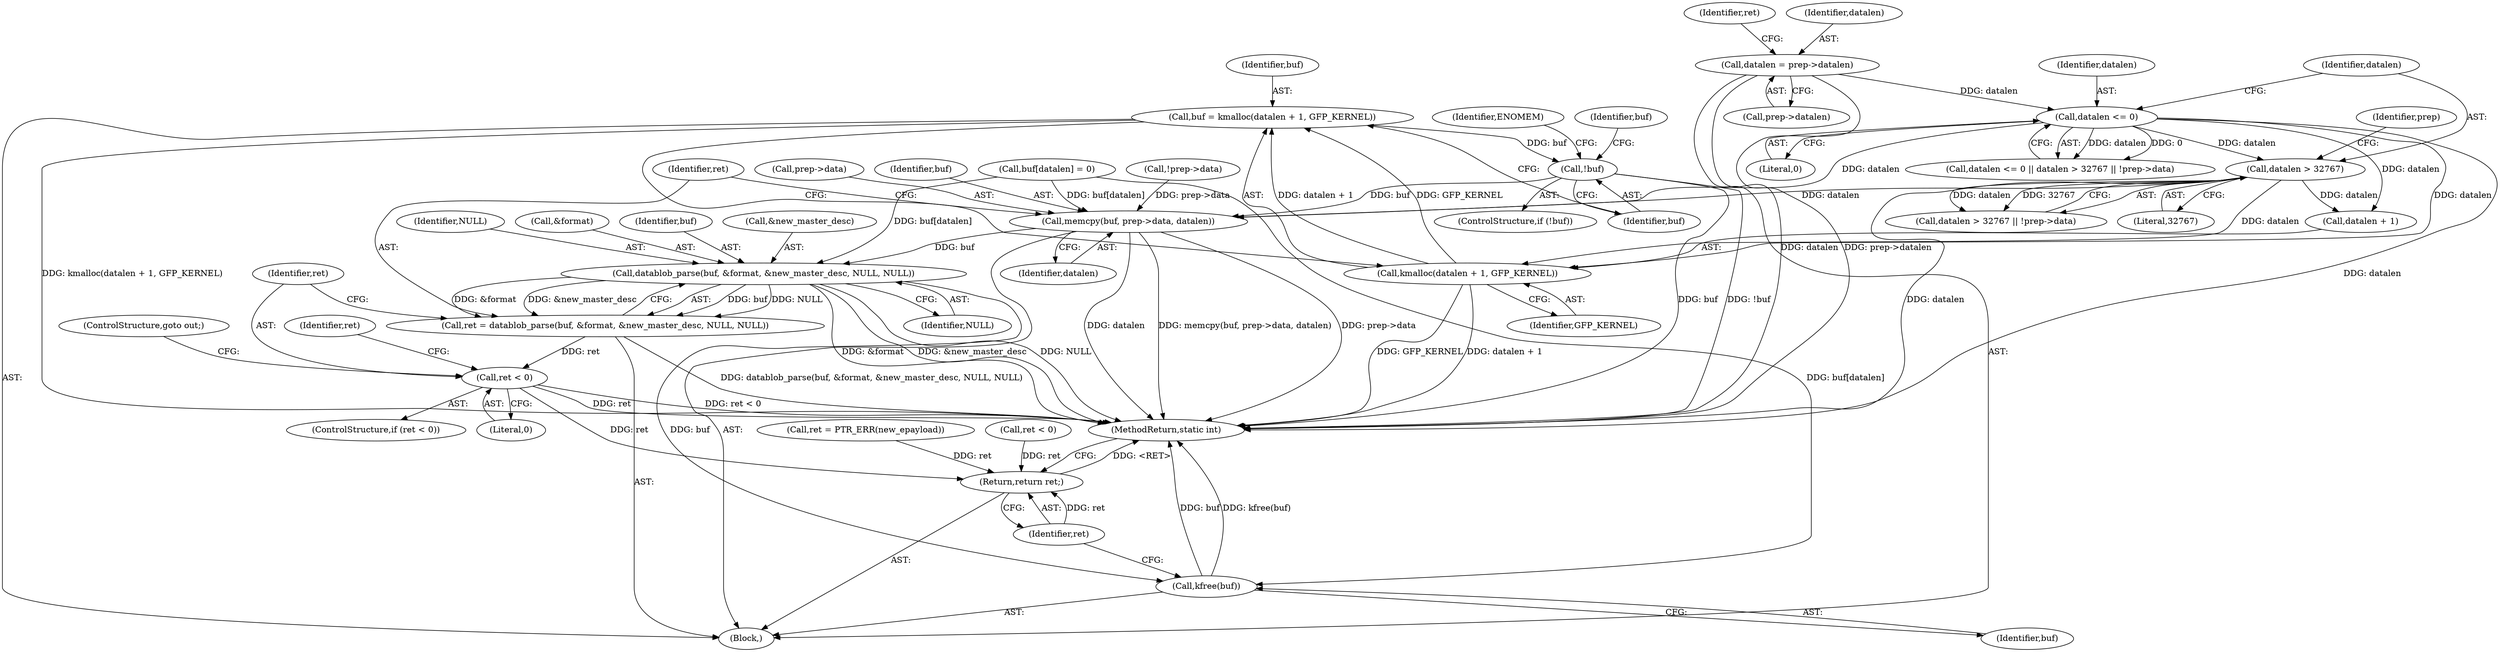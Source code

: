 digraph "0_linux_096fe9eaea40a17e125569f9e657e34cdb6d73bd@API" {
"1000160" [label="(Call,buf = kmalloc(datalen + 1, GFP_KERNEL))"];
"1000162" [label="(Call,kmalloc(datalen + 1, GFP_KERNEL))"];
"1000150" [label="(Call,datalen > 32767)"];
"1000146" [label="(Call,datalen <= 0)"];
"1000125" [label="(Call,datalen = prep->datalen)"];
"1000168" [label="(Call,!buf)"];
"1000178" [label="(Call,memcpy(buf, prep->data, datalen))"];
"1000186" [label="(Call,datablob_parse(buf, &format, &new_master_desc, NULL, NULL))"];
"1000184" [label="(Call,ret = datablob_parse(buf, &format, &new_master_desc, NULL, NULL))"];
"1000195" [label="(Call,ret < 0)"];
"1000270" [label="(Return,return ret;)"];
"1000268" [label="(Call,kfree(buf))"];
"1000153" [label="(Call,!prep->data)"];
"1000195" [label="(Call,ret < 0)"];
"1000186" [label="(Call,datablob_parse(buf, &format, &new_master_desc, NULL, NULL))"];
"1000271" [label="(Identifier,ret)"];
"1000125" [label="(Call,datalen = prep->datalen)"];
"1000146" [label="(Call,datalen <= 0)"];
"1000148" [label="(Literal,0)"];
"1000163" [label="(Call,datalen + 1)"];
"1000103" [label="(Block,)"];
"1000152" [label="(Literal,32767)"];
"1000194" [label="(ControlStructure,if (ret < 0))"];
"1000198" [label="(ControlStructure,goto out;)"];
"1000226" [label="(Call,ret = PTR_ERR(new_epayload))"];
"1000173" [label="(Call,buf[datalen] = 0)"];
"1000196" [label="(Identifier,ret)"];
"1000145" [label="(Call,datalen <= 0 || datalen > 32767 || !prep->data)"];
"1000187" [label="(Identifier,buf)"];
"1000197" [label="(Literal,0)"];
"1000151" [label="(Identifier,datalen)"];
"1000149" [label="(Call,datalen > 32767 || !prep->data)"];
"1000172" [label="(Identifier,ENOMEM)"];
"1000193" [label="(Identifier,NULL)"];
"1000167" [label="(ControlStructure,if (!buf))"];
"1000190" [label="(Call,&new_master_desc)"];
"1000270" [label="(Return,return ret;)"];
"1000150" [label="(Call,datalen > 32767)"];
"1000272" [label="(MethodReturn,static int)"];
"1000160" [label="(Call,buf = kmalloc(datalen + 1, GFP_KERNEL))"];
"1000127" [label="(Call,prep->datalen)"];
"1000155" [label="(Identifier,prep)"];
"1000185" [label="(Identifier,ret)"];
"1000200" [label="(Identifier,ret)"];
"1000169" [label="(Identifier,buf)"];
"1000183" [label="(Identifier,datalen)"];
"1000161" [label="(Identifier,buf)"];
"1000180" [label="(Call,prep->data)"];
"1000132" [label="(Identifier,ret)"];
"1000162" [label="(Call,kmalloc(datalen + 1, GFP_KERNEL))"];
"1000168" [label="(Call,!buf)"];
"1000175" [label="(Identifier,buf)"];
"1000269" [label="(Identifier,buf)"];
"1000184" [label="(Call,ret = datablob_parse(buf, &format, &new_master_desc, NULL, NULL))"];
"1000166" [label="(Identifier,GFP_KERNEL)"];
"1000192" [label="(Identifier,NULL)"];
"1000178" [label="(Call,memcpy(buf, prep->data, datalen))"];
"1000147" [label="(Identifier,datalen)"];
"1000179" [label="(Identifier,buf)"];
"1000126" [label="(Identifier,datalen)"];
"1000188" [label="(Call,&format)"];
"1000268" [label="(Call,kfree(buf))"];
"1000207" [label="(Call,ret < 0)"];
"1000160" -> "1000103"  [label="AST: "];
"1000160" -> "1000162"  [label="CFG: "];
"1000161" -> "1000160"  [label="AST: "];
"1000162" -> "1000160"  [label="AST: "];
"1000169" -> "1000160"  [label="CFG: "];
"1000160" -> "1000272"  [label="DDG: kmalloc(datalen + 1, GFP_KERNEL)"];
"1000162" -> "1000160"  [label="DDG: datalen + 1"];
"1000162" -> "1000160"  [label="DDG: GFP_KERNEL"];
"1000160" -> "1000168"  [label="DDG: buf"];
"1000162" -> "1000166"  [label="CFG: "];
"1000163" -> "1000162"  [label="AST: "];
"1000166" -> "1000162"  [label="AST: "];
"1000162" -> "1000272"  [label="DDG: GFP_KERNEL"];
"1000162" -> "1000272"  [label="DDG: datalen + 1"];
"1000150" -> "1000162"  [label="DDG: datalen"];
"1000146" -> "1000162"  [label="DDG: datalen"];
"1000150" -> "1000149"  [label="AST: "];
"1000150" -> "1000152"  [label="CFG: "];
"1000151" -> "1000150"  [label="AST: "];
"1000152" -> "1000150"  [label="AST: "];
"1000155" -> "1000150"  [label="CFG: "];
"1000149" -> "1000150"  [label="CFG: "];
"1000150" -> "1000272"  [label="DDG: datalen"];
"1000150" -> "1000149"  [label="DDG: datalen"];
"1000150" -> "1000149"  [label="DDG: 32767"];
"1000146" -> "1000150"  [label="DDG: datalen"];
"1000150" -> "1000163"  [label="DDG: datalen"];
"1000150" -> "1000178"  [label="DDG: datalen"];
"1000146" -> "1000145"  [label="AST: "];
"1000146" -> "1000148"  [label="CFG: "];
"1000147" -> "1000146"  [label="AST: "];
"1000148" -> "1000146"  [label="AST: "];
"1000151" -> "1000146"  [label="CFG: "];
"1000145" -> "1000146"  [label="CFG: "];
"1000146" -> "1000272"  [label="DDG: datalen"];
"1000146" -> "1000145"  [label="DDG: datalen"];
"1000146" -> "1000145"  [label="DDG: 0"];
"1000125" -> "1000146"  [label="DDG: datalen"];
"1000146" -> "1000163"  [label="DDG: datalen"];
"1000146" -> "1000178"  [label="DDG: datalen"];
"1000125" -> "1000103"  [label="AST: "];
"1000125" -> "1000127"  [label="CFG: "];
"1000126" -> "1000125"  [label="AST: "];
"1000127" -> "1000125"  [label="AST: "];
"1000132" -> "1000125"  [label="CFG: "];
"1000125" -> "1000272"  [label="DDG: datalen"];
"1000125" -> "1000272"  [label="DDG: prep->datalen"];
"1000168" -> "1000167"  [label="AST: "];
"1000168" -> "1000169"  [label="CFG: "];
"1000169" -> "1000168"  [label="AST: "];
"1000172" -> "1000168"  [label="CFG: "];
"1000175" -> "1000168"  [label="CFG: "];
"1000168" -> "1000272"  [label="DDG: !buf"];
"1000168" -> "1000272"  [label="DDG: buf"];
"1000168" -> "1000178"  [label="DDG: buf"];
"1000178" -> "1000103"  [label="AST: "];
"1000178" -> "1000183"  [label="CFG: "];
"1000179" -> "1000178"  [label="AST: "];
"1000180" -> "1000178"  [label="AST: "];
"1000183" -> "1000178"  [label="AST: "];
"1000185" -> "1000178"  [label="CFG: "];
"1000178" -> "1000272"  [label="DDG: memcpy(buf, prep->data, datalen)"];
"1000178" -> "1000272"  [label="DDG: prep->data"];
"1000178" -> "1000272"  [label="DDG: datalen"];
"1000173" -> "1000178"  [label="DDG: buf[datalen]"];
"1000153" -> "1000178"  [label="DDG: prep->data"];
"1000178" -> "1000186"  [label="DDG: buf"];
"1000186" -> "1000184"  [label="AST: "];
"1000186" -> "1000193"  [label="CFG: "];
"1000187" -> "1000186"  [label="AST: "];
"1000188" -> "1000186"  [label="AST: "];
"1000190" -> "1000186"  [label="AST: "];
"1000192" -> "1000186"  [label="AST: "];
"1000193" -> "1000186"  [label="AST: "];
"1000184" -> "1000186"  [label="CFG: "];
"1000186" -> "1000272"  [label="DDG: &format"];
"1000186" -> "1000272"  [label="DDG: &new_master_desc"];
"1000186" -> "1000272"  [label="DDG: NULL"];
"1000186" -> "1000184"  [label="DDG: buf"];
"1000186" -> "1000184"  [label="DDG: NULL"];
"1000186" -> "1000184"  [label="DDG: &format"];
"1000186" -> "1000184"  [label="DDG: &new_master_desc"];
"1000173" -> "1000186"  [label="DDG: buf[datalen]"];
"1000186" -> "1000268"  [label="DDG: buf"];
"1000184" -> "1000103"  [label="AST: "];
"1000185" -> "1000184"  [label="AST: "];
"1000196" -> "1000184"  [label="CFG: "];
"1000184" -> "1000272"  [label="DDG: datablob_parse(buf, &format, &new_master_desc, NULL, NULL)"];
"1000184" -> "1000195"  [label="DDG: ret"];
"1000195" -> "1000194"  [label="AST: "];
"1000195" -> "1000197"  [label="CFG: "];
"1000196" -> "1000195"  [label="AST: "];
"1000197" -> "1000195"  [label="AST: "];
"1000198" -> "1000195"  [label="CFG: "];
"1000200" -> "1000195"  [label="CFG: "];
"1000195" -> "1000272"  [label="DDG: ret < 0"];
"1000195" -> "1000272"  [label="DDG: ret"];
"1000195" -> "1000270"  [label="DDG: ret"];
"1000270" -> "1000103"  [label="AST: "];
"1000270" -> "1000271"  [label="CFG: "];
"1000271" -> "1000270"  [label="AST: "];
"1000272" -> "1000270"  [label="CFG: "];
"1000270" -> "1000272"  [label="DDG: <RET>"];
"1000271" -> "1000270"  [label="DDG: ret"];
"1000226" -> "1000270"  [label="DDG: ret"];
"1000207" -> "1000270"  [label="DDG: ret"];
"1000268" -> "1000103"  [label="AST: "];
"1000268" -> "1000269"  [label="CFG: "];
"1000269" -> "1000268"  [label="AST: "];
"1000271" -> "1000268"  [label="CFG: "];
"1000268" -> "1000272"  [label="DDG: buf"];
"1000268" -> "1000272"  [label="DDG: kfree(buf)"];
"1000173" -> "1000268"  [label="DDG: buf[datalen]"];
}
